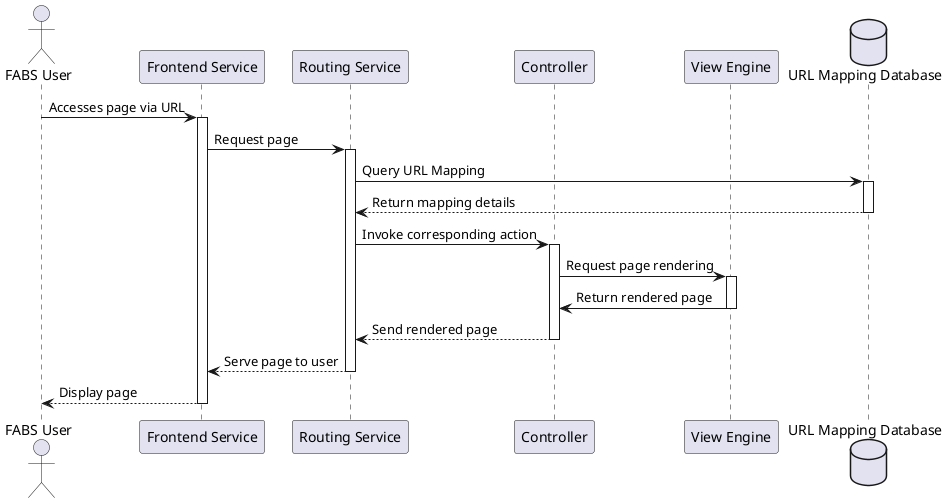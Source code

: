 @startuml
actor FABSUser as "FABS User"
participant Frontend as "Frontend Service"
participant Router as "Routing Service"
participant Controller as "Controller"
participant ViewEngine as "View Engine"
database URLMappingDB as "URL Mapping Database"

FABSUser -> Frontend : Accesses page via URL
activate Frontend
Frontend -> Router : Request page
activate Router

Router -> URLMappingDB : Query URL Mapping
activate URLMappingDB
URLMappingDB --> Router : Return mapping details
deactivate URLMappingDB

Router -> Controller : Invoke corresponding action
activate Controller
Controller -> ViewEngine : Request page rendering
activate ViewEngine

ViewEngine -> Controller : Return rendered page
deactivate ViewEngine
Controller --> Router : Send rendered page
deactivate Controller

Router --> Frontend : Serve page to user
deactivate Router
Frontend --> FABSUser : Display page
deactivate Frontend
@enduml